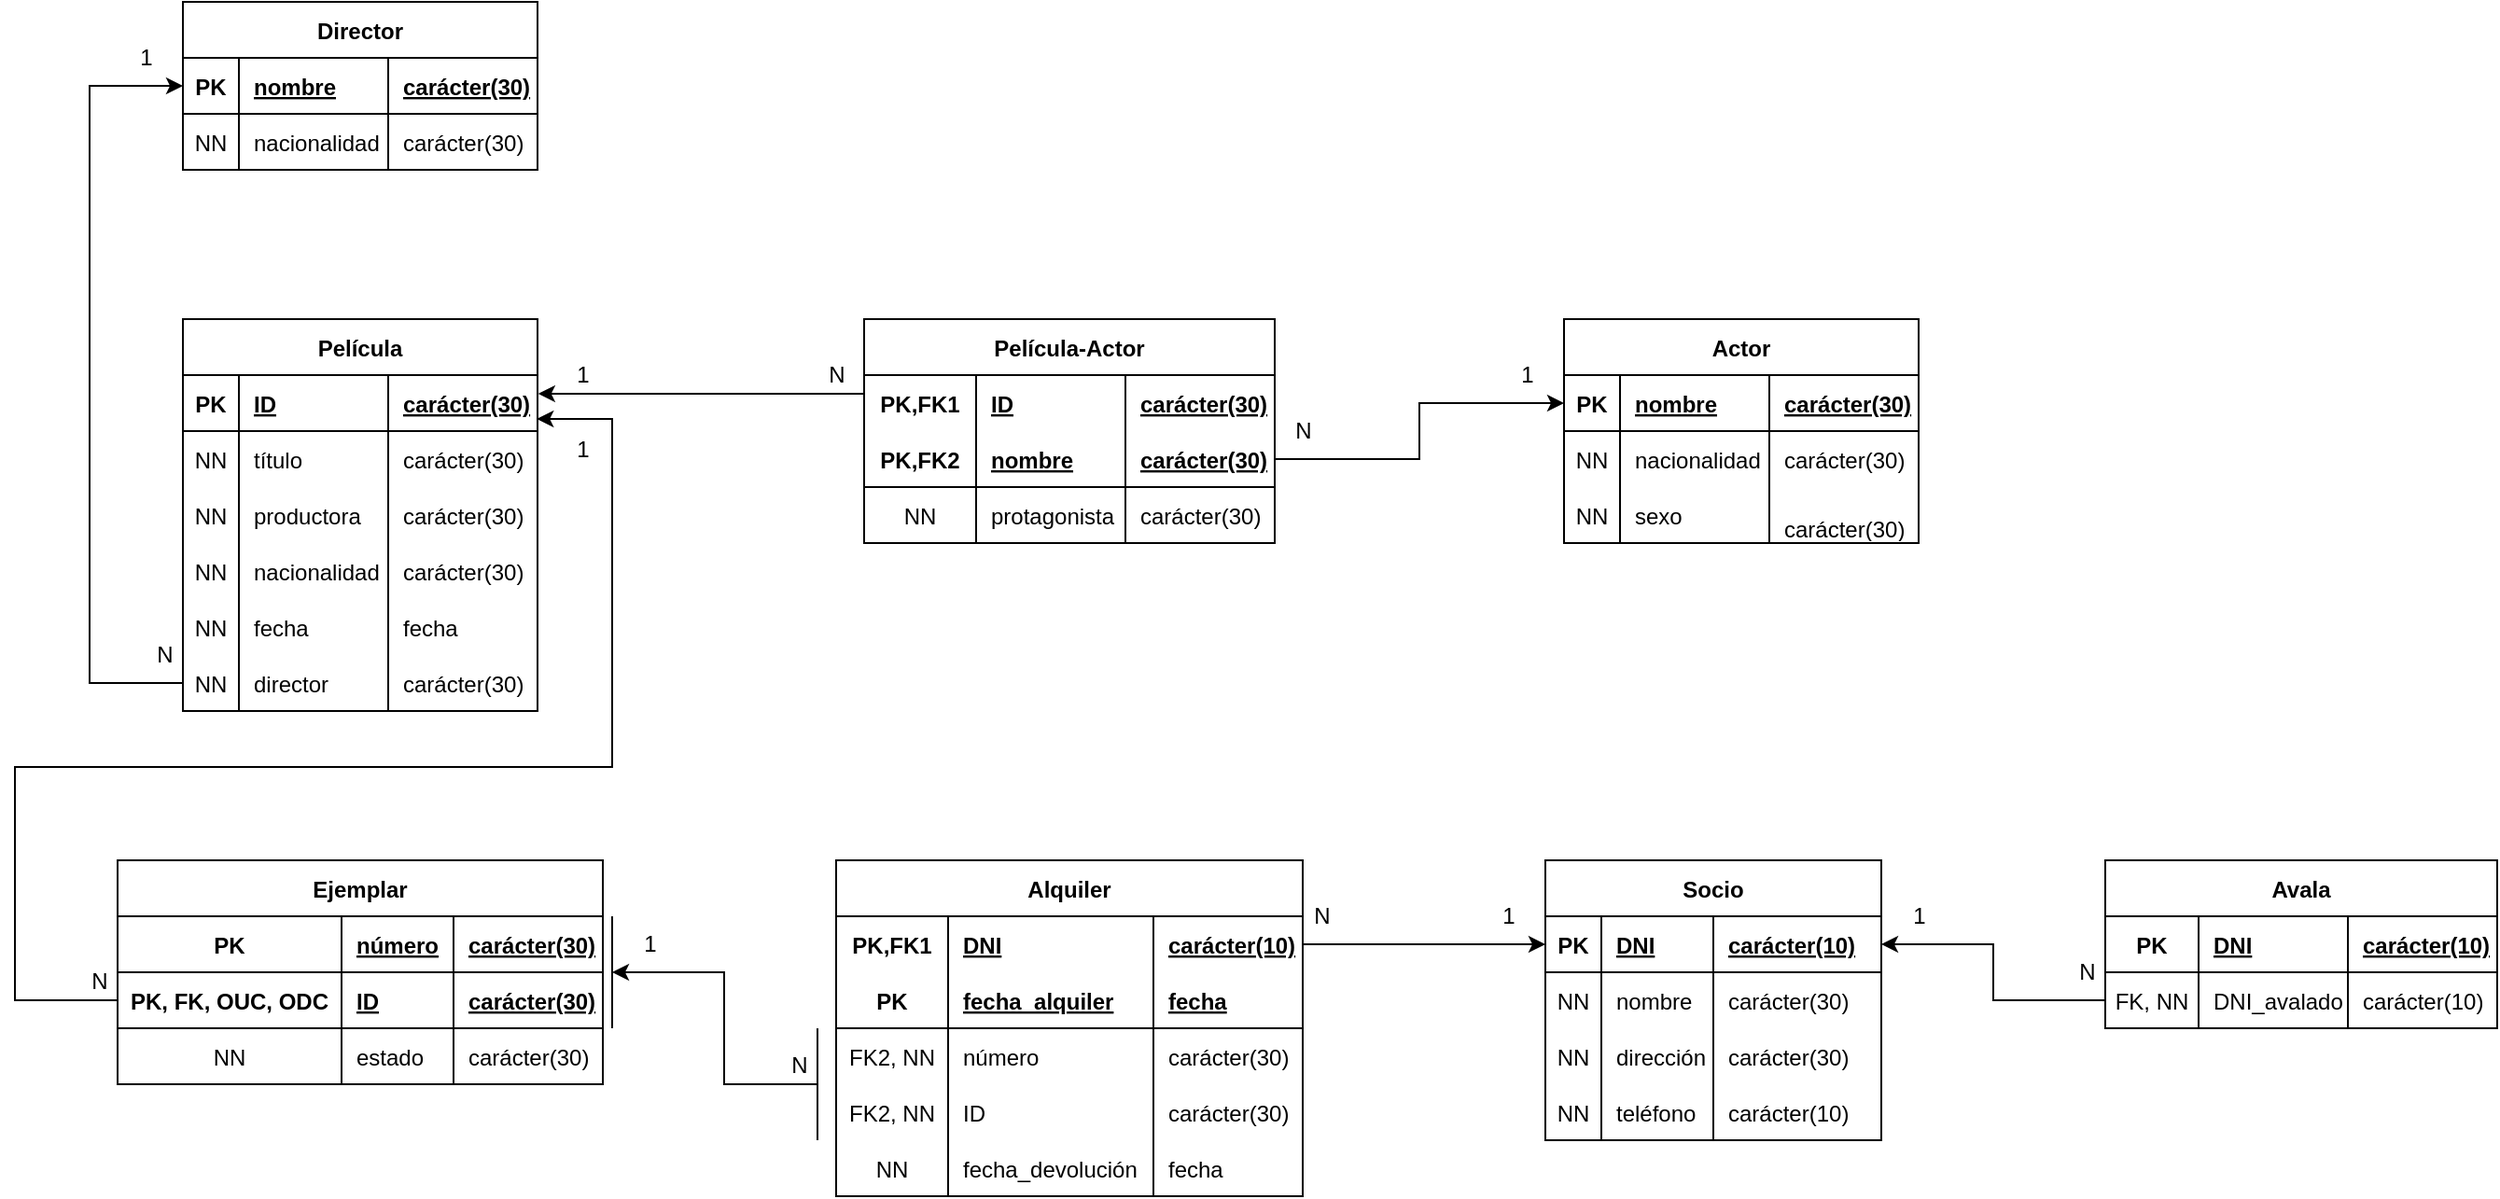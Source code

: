 <mxfile version="15.8.5" type="google"><diagram id="e650Coqi1caXA1Q1-jua" name="Page-1"><mxGraphModel dx="2170" dy="1205" grid="1" gridSize="10" guides="1" tooltips="1" connect="1" arrows="1" fold="1" page="1" pageScale="1" pageWidth="827" pageHeight="1169" math="0" shadow="0"><root><mxCell id="0"/><mxCell id="1" parent="0"/><mxCell id="d1K68TipPDG0cxYTzd2U-1" value="Director" style="shape=table;startSize=30;container=1;collapsible=1;childLayout=tableLayout;fixedRows=1;rowLines=0;fontStyle=1;align=center;resizeLast=1;" vertex="1" parent="1"><mxGeometry x="270" y="290" width="190" height="90" as="geometry"/></mxCell><mxCell id="d1K68TipPDG0cxYTzd2U-2" value="" style="shape=partialRectangle;collapsible=0;dropTarget=0;pointerEvents=0;fillColor=none;top=0;left=0;bottom=1;right=0;points=[[0,0.5],[1,0.5]];portConstraint=eastwest;" vertex="1" parent="d1K68TipPDG0cxYTzd2U-1"><mxGeometry y="30" width="190" height="30" as="geometry"/></mxCell><mxCell id="d1K68TipPDG0cxYTzd2U-3" value="PK" style="shape=partialRectangle;connectable=0;fillColor=none;top=0;left=0;bottom=0;right=0;fontStyle=1;overflow=hidden;" vertex="1" parent="d1K68TipPDG0cxYTzd2U-2"><mxGeometry width="30" height="30" as="geometry"><mxRectangle width="30" height="30" as="alternateBounds"/></mxGeometry></mxCell><mxCell id="d1K68TipPDG0cxYTzd2U-4" value="nombre" style="shape=partialRectangle;connectable=0;fillColor=none;top=0;left=0;bottom=0;right=0;align=left;spacingLeft=6;fontStyle=5;overflow=hidden;" vertex="1" parent="d1K68TipPDG0cxYTzd2U-2"><mxGeometry x="30" width="80" height="30" as="geometry"><mxRectangle width="80" height="30" as="alternateBounds"/></mxGeometry></mxCell><mxCell id="d1K68TipPDG0cxYTzd2U-14" value="carácter(30)" style="shape=partialRectangle;connectable=0;fillColor=none;top=0;left=0;bottom=0;right=0;align=left;spacingLeft=6;fontStyle=5;overflow=hidden;" vertex="1" parent="d1K68TipPDG0cxYTzd2U-2"><mxGeometry x="110" width="80" height="30" as="geometry"><mxRectangle width="80" height="30" as="alternateBounds"/></mxGeometry></mxCell><mxCell id="d1K68TipPDG0cxYTzd2U-5" value="" style="shape=partialRectangle;collapsible=0;dropTarget=0;pointerEvents=0;fillColor=none;top=0;left=0;bottom=0;right=0;points=[[0,0.5],[1,0.5]];portConstraint=eastwest;" vertex="1" parent="d1K68TipPDG0cxYTzd2U-1"><mxGeometry y="60" width="190" height="30" as="geometry"/></mxCell><mxCell id="d1K68TipPDG0cxYTzd2U-6" value="NN" style="shape=partialRectangle;connectable=0;fillColor=none;top=0;left=0;bottom=0;right=0;editable=1;overflow=hidden;" vertex="1" parent="d1K68TipPDG0cxYTzd2U-5"><mxGeometry width="30" height="30" as="geometry"><mxRectangle width="30" height="30" as="alternateBounds"/></mxGeometry></mxCell><mxCell id="d1K68TipPDG0cxYTzd2U-7" value="nacionalidad" style="shape=partialRectangle;connectable=0;fillColor=none;top=0;left=0;bottom=0;right=0;align=left;spacingLeft=6;overflow=hidden;" vertex="1" parent="d1K68TipPDG0cxYTzd2U-5"><mxGeometry x="30" width="80" height="30" as="geometry"><mxRectangle width="80" height="30" as="alternateBounds"/></mxGeometry></mxCell><mxCell id="d1K68TipPDG0cxYTzd2U-15" value="carácter(30)" style="shape=partialRectangle;connectable=0;fillColor=none;top=0;left=0;bottom=0;right=0;align=left;spacingLeft=6;overflow=hidden;" vertex="1" parent="d1K68TipPDG0cxYTzd2U-5"><mxGeometry x="110" width="80" height="30" as="geometry"><mxRectangle width="80" height="30" as="alternateBounds"/></mxGeometry></mxCell><mxCell id="d1K68TipPDG0cxYTzd2U-18" value="Película" style="shape=table;startSize=30;container=1;collapsible=1;childLayout=tableLayout;fixedRows=1;rowLines=0;fontStyle=1;align=center;resizeLast=1;" vertex="1" parent="1"><mxGeometry x="270" y="460" width="190" height="210" as="geometry"/></mxCell><mxCell id="d1K68TipPDG0cxYTzd2U-19" value="" style="shape=partialRectangle;collapsible=0;dropTarget=0;pointerEvents=0;fillColor=none;top=0;left=0;bottom=1;right=0;points=[[0,0.5],[1,0.5]];portConstraint=eastwest;" vertex="1" parent="d1K68TipPDG0cxYTzd2U-18"><mxGeometry y="30" width="190" height="30" as="geometry"/></mxCell><mxCell id="d1K68TipPDG0cxYTzd2U-20" value="PK" style="shape=partialRectangle;connectable=0;fillColor=none;top=0;left=0;bottom=0;right=0;fontStyle=1;overflow=hidden;" vertex="1" parent="d1K68TipPDG0cxYTzd2U-19"><mxGeometry width="30" height="30" as="geometry"><mxRectangle width="30" height="30" as="alternateBounds"/></mxGeometry></mxCell><mxCell id="d1K68TipPDG0cxYTzd2U-21" value="ID" style="shape=partialRectangle;connectable=0;fillColor=none;top=0;left=0;bottom=0;right=0;align=left;spacingLeft=6;fontStyle=5;overflow=hidden;" vertex="1" parent="d1K68TipPDG0cxYTzd2U-19"><mxGeometry x="30" width="80" height="30" as="geometry"><mxRectangle width="80" height="30" as="alternateBounds"/></mxGeometry></mxCell><mxCell id="d1K68TipPDG0cxYTzd2U-22" value="carácter(30)" style="shape=partialRectangle;connectable=0;fillColor=none;top=0;left=0;bottom=0;right=0;align=left;spacingLeft=6;fontStyle=5;overflow=hidden;" vertex="1" parent="d1K68TipPDG0cxYTzd2U-19"><mxGeometry x="110" width="80" height="30" as="geometry"><mxRectangle width="80" height="30" as="alternateBounds"/></mxGeometry></mxCell><mxCell id="d1K68TipPDG0cxYTzd2U-23" value="" style="shape=partialRectangle;collapsible=0;dropTarget=0;pointerEvents=0;fillColor=none;top=0;left=0;bottom=0;right=0;points=[[0,0.5],[1,0.5]];portConstraint=eastwest;" vertex="1" parent="d1K68TipPDG0cxYTzd2U-18"><mxGeometry y="60" width="190" height="30" as="geometry"/></mxCell><mxCell id="d1K68TipPDG0cxYTzd2U-24" value="NN" style="shape=partialRectangle;connectable=0;fillColor=none;top=0;left=0;bottom=0;right=0;editable=1;overflow=hidden;" vertex="1" parent="d1K68TipPDG0cxYTzd2U-23"><mxGeometry width="30" height="30" as="geometry"><mxRectangle width="30" height="30" as="alternateBounds"/></mxGeometry></mxCell><mxCell id="d1K68TipPDG0cxYTzd2U-25" value="título" style="shape=partialRectangle;connectable=0;fillColor=none;top=0;left=0;bottom=0;right=0;align=left;spacingLeft=6;overflow=hidden;" vertex="1" parent="d1K68TipPDG0cxYTzd2U-23"><mxGeometry x="30" width="80" height="30" as="geometry"><mxRectangle width="80" height="30" as="alternateBounds"/></mxGeometry></mxCell><mxCell id="d1K68TipPDG0cxYTzd2U-26" value="carácter(30)" style="shape=partialRectangle;connectable=0;fillColor=none;top=0;left=0;bottom=0;right=0;align=left;spacingLeft=6;overflow=hidden;" vertex="1" parent="d1K68TipPDG0cxYTzd2U-23"><mxGeometry x="110" width="80" height="30" as="geometry"><mxRectangle width="80" height="30" as="alternateBounds"/></mxGeometry></mxCell><mxCell id="d1K68TipPDG0cxYTzd2U-27" value="" style="shape=partialRectangle;collapsible=0;dropTarget=0;pointerEvents=0;fillColor=none;top=0;left=0;bottom=0;right=0;points=[[0,0.5],[1,0.5]];portConstraint=eastwest;" vertex="1" parent="d1K68TipPDG0cxYTzd2U-18"><mxGeometry y="90" width="190" height="30" as="geometry"/></mxCell><mxCell id="d1K68TipPDG0cxYTzd2U-28" value="NN" style="shape=partialRectangle;connectable=0;fillColor=none;top=0;left=0;bottom=0;right=0;editable=1;overflow=hidden;" vertex="1" parent="d1K68TipPDG0cxYTzd2U-27"><mxGeometry width="30" height="30" as="geometry"><mxRectangle width="30" height="30" as="alternateBounds"/></mxGeometry></mxCell><mxCell id="d1K68TipPDG0cxYTzd2U-29" value="productora" style="shape=partialRectangle;connectable=0;fillColor=none;top=0;left=0;bottom=0;right=0;align=left;spacingLeft=6;overflow=hidden;" vertex="1" parent="d1K68TipPDG0cxYTzd2U-27"><mxGeometry x="30" width="80" height="30" as="geometry"><mxRectangle width="80" height="30" as="alternateBounds"/></mxGeometry></mxCell><mxCell id="d1K68TipPDG0cxYTzd2U-30" value="carácter(30)" style="shape=partialRectangle;connectable=0;fillColor=none;top=0;left=0;bottom=0;right=0;align=left;spacingLeft=6;overflow=hidden;" vertex="1" parent="d1K68TipPDG0cxYTzd2U-27"><mxGeometry x="110" width="80" height="30" as="geometry"><mxRectangle width="80" height="30" as="alternateBounds"/></mxGeometry></mxCell><mxCell id="d1K68TipPDG0cxYTzd2U-31" value="" style="shape=partialRectangle;collapsible=0;dropTarget=0;pointerEvents=0;fillColor=none;top=0;left=0;bottom=0;right=0;points=[[0,0.5],[1,0.5]];portConstraint=eastwest;" vertex="1" parent="d1K68TipPDG0cxYTzd2U-18"><mxGeometry y="120" width="190" height="30" as="geometry"/></mxCell><mxCell id="d1K68TipPDG0cxYTzd2U-32" value="NN" style="shape=partialRectangle;connectable=0;fillColor=none;top=0;left=0;bottom=0;right=0;editable=1;overflow=hidden;" vertex="1" parent="d1K68TipPDG0cxYTzd2U-31"><mxGeometry width="30" height="30" as="geometry"><mxRectangle width="30" height="30" as="alternateBounds"/></mxGeometry></mxCell><mxCell id="d1K68TipPDG0cxYTzd2U-33" value="nacionalidad" style="shape=partialRectangle;connectable=0;fillColor=none;top=0;left=0;bottom=0;right=0;align=left;spacingLeft=6;overflow=hidden;" vertex="1" parent="d1K68TipPDG0cxYTzd2U-31"><mxGeometry x="30" width="80" height="30" as="geometry"><mxRectangle width="80" height="30" as="alternateBounds"/></mxGeometry></mxCell><mxCell id="d1K68TipPDG0cxYTzd2U-34" value="carácter(30)" style="shape=partialRectangle;connectable=0;fillColor=none;top=0;left=0;bottom=0;right=0;align=left;spacingLeft=6;overflow=hidden;" vertex="1" parent="d1K68TipPDG0cxYTzd2U-31"><mxGeometry x="110" width="80" height="30" as="geometry"><mxRectangle width="80" height="30" as="alternateBounds"/></mxGeometry></mxCell><mxCell id="d1K68TipPDG0cxYTzd2U-137" style="shape=partialRectangle;collapsible=0;dropTarget=0;pointerEvents=0;fillColor=none;top=0;left=0;bottom=0;right=0;points=[[0,0.5],[1,0.5]];portConstraint=eastwest;" vertex="1" parent="d1K68TipPDG0cxYTzd2U-18"><mxGeometry y="150" width="190" height="30" as="geometry"/></mxCell><mxCell id="d1K68TipPDG0cxYTzd2U-138" value="NN" style="shape=partialRectangle;connectable=0;fillColor=none;top=0;left=0;bottom=0;right=0;editable=1;overflow=hidden;" vertex="1" parent="d1K68TipPDG0cxYTzd2U-137"><mxGeometry width="30" height="30" as="geometry"><mxRectangle width="30" height="30" as="alternateBounds"/></mxGeometry></mxCell><mxCell id="d1K68TipPDG0cxYTzd2U-139" value="fecha" style="shape=partialRectangle;connectable=0;fillColor=none;top=0;left=0;bottom=0;right=0;align=left;spacingLeft=6;overflow=hidden;" vertex="1" parent="d1K68TipPDG0cxYTzd2U-137"><mxGeometry x="30" width="80" height="30" as="geometry"><mxRectangle width="80" height="30" as="alternateBounds"/></mxGeometry></mxCell><mxCell id="d1K68TipPDG0cxYTzd2U-140" value="fecha" style="shape=partialRectangle;connectable=0;fillColor=none;top=0;left=0;bottom=0;right=0;align=left;spacingLeft=6;overflow=hidden;" vertex="1" parent="d1K68TipPDG0cxYTzd2U-137"><mxGeometry x="110" width="80" height="30" as="geometry"><mxRectangle width="80" height="30" as="alternateBounds"/></mxGeometry></mxCell><mxCell id="d1K68TipPDG0cxYTzd2U-141" style="shape=partialRectangle;collapsible=0;dropTarget=0;pointerEvents=0;fillColor=none;top=0;left=0;bottom=0;right=0;points=[[0,0.5],[1,0.5]];portConstraint=eastwest;" vertex="1" parent="d1K68TipPDG0cxYTzd2U-18"><mxGeometry y="180" width="190" height="30" as="geometry"/></mxCell><mxCell id="d1K68TipPDG0cxYTzd2U-142" value="NN" style="shape=partialRectangle;connectable=0;fillColor=none;top=0;left=0;bottom=0;right=0;editable=1;overflow=hidden;" vertex="1" parent="d1K68TipPDG0cxYTzd2U-141"><mxGeometry width="30" height="30" as="geometry"><mxRectangle width="30" height="30" as="alternateBounds"/></mxGeometry></mxCell><mxCell id="d1K68TipPDG0cxYTzd2U-143" value="director" style="shape=partialRectangle;connectable=0;fillColor=none;top=0;left=0;bottom=0;right=0;align=left;spacingLeft=6;overflow=hidden;" vertex="1" parent="d1K68TipPDG0cxYTzd2U-141"><mxGeometry x="30" width="80" height="30" as="geometry"><mxRectangle width="80" height="30" as="alternateBounds"/></mxGeometry></mxCell><mxCell id="d1K68TipPDG0cxYTzd2U-144" value="carácter(30)" style="shape=partialRectangle;connectable=0;fillColor=none;top=0;left=0;bottom=0;right=0;align=left;spacingLeft=6;overflow=hidden;" vertex="1" parent="d1K68TipPDG0cxYTzd2U-141"><mxGeometry x="110" width="80" height="30" as="geometry"><mxRectangle width="80" height="30" as="alternateBounds"/></mxGeometry></mxCell><mxCell id="d1K68TipPDG0cxYTzd2U-35" value="Ejemplar" style="shape=table;startSize=30;container=1;collapsible=1;childLayout=tableLayout;fixedRows=1;rowLines=0;fontStyle=1;align=center;resizeLast=1;" vertex="1" parent="1"><mxGeometry x="235" y="750" width="260" height="120" as="geometry"/></mxCell><mxCell id="d1K68TipPDG0cxYTzd2U-36" value="" style="shape=partialRectangle;collapsible=0;dropTarget=0;pointerEvents=0;fillColor=none;top=0;left=0;bottom=1;right=0;points=[[0,0.5],[1,0.5]];portConstraint=eastwest;" vertex="1" parent="d1K68TipPDG0cxYTzd2U-35"><mxGeometry y="30" width="260" height="30" as="geometry"/></mxCell><mxCell id="d1K68TipPDG0cxYTzd2U-37" value="PK" style="shape=partialRectangle;connectable=0;fillColor=none;top=0;left=0;bottom=0;right=0;fontStyle=1;overflow=hidden;" vertex="1" parent="d1K68TipPDG0cxYTzd2U-36"><mxGeometry width="120" height="30" as="geometry"><mxRectangle width="120" height="30" as="alternateBounds"/></mxGeometry></mxCell><mxCell id="d1K68TipPDG0cxYTzd2U-38" value="número" style="shape=partialRectangle;connectable=0;fillColor=none;top=0;left=0;bottom=0;right=0;align=left;spacingLeft=6;fontStyle=5;overflow=hidden;" vertex="1" parent="d1K68TipPDG0cxYTzd2U-36"><mxGeometry x="120" width="60" height="30" as="geometry"><mxRectangle width="60" height="30" as="alternateBounds"/></mxGeometry></mxCell><mxCell id="d1K68TipPDG0cxYTzd2U-39" value="carácter(30)" style="shape=partialRectangle;connectable=0;fillColor=none;top=0;left=0;bottom=0;right=0;align=left;spacingLeft=6;fontStyle=5;overflow=hidden;" vertex="1" parent="d1K68TipPDG0cxYTzd2U-36"><mxGeometry x="180" width="80" height="30" as="geometry"><mxRectangle width="80" height="30" as="alternateBounds"/></mxGeometry></mxCell><mxCell id="d1K68TipPDG0cxYTzd2U-145" value="" style="shape=partialRectangle;collapsible=0;dropTarget=0;pointerEvents=0;fillColor=none;top=0;left=0;bottom=1;right=0;points=[[0,0.5],[1,0.5]];portConstraint=eastwest;" vertex="1" parent="d1K68TipPDG0cxYTzd2U-35"><mxGeometry y="60" width="260" height="30" as="geometry"/></mxCell><mxCell id="d1K68TipPDG0cxYTzd2U-146" value="PK, FK, OUC, ODC" style="shape=partialRectangle;connectable=0;fillColor=none;top=0;left=0;bottom=0;right=0;fontStyle=1;overflow=hidden;" vertex="1" parent="d1K68TipPDG0cxYTzd2U-145"><mxGeometry width="120" height="30" as="geometry"><mxRectangle width="120" height="30" as="alternateBounds"/></mxGeometry></mxCell><mxCell id="d1K68TipPDG0cxYTzd2U-147" value="ID" style="shape=partialRectangle;connectable=0;fillColor=none;top=0;left=0;bottom=0;right=0;align=left;spacingLeft=6;fontStyle=5;overflow=hidden;" vertex="1" parent="d1K68TipPDG0cxYTzd2U-145"><mxGeometry x="120" width="60" height="30" as="geometry"><mxRectangle width="60" height="30" as="alternateBounds"/></mxGeometry></mxCell><mxCell id="d1K68TipPDG0cxYTzd2U-148" value="carácter(30)" style="shape=partialRectangle;connectable=0;fillColor=none;top=0;left=0;bottom=0;right=0;align=left;spacingLeft=6;fontStyle=5;overflow=hidden;" vertex="1" parent="d1K68TipPDG0cxYTzd2U-145"><mxGeometry x="180" width="80" height="30" as="geometry"><mxRectangle width="80" height="30" as="alternateBounds"/></mxGeometry></mxCell><mxCell id="d1K68TipPDG0cxYTzd2U-40" value="" style="shape=partialRectangle;collapsible=0;dropTarget=0;pointerEvents=0;fillColor=none;top=0;left=0;bottom=0;right=0;points=[[0,0.5],[1,0.5]];portConstraint=eastwest;" vertex="1" parent="d1K68TipPDG0cxYTzd2U-35"><mxGeometry y="90" width="260" height="30" as="geometry"/></mxCell><mxCell id="d1K68TipPDG0cxYTzd2U-41" value="NN" style="shape=partialRectangle;connectable=0;fillColor=none;top=0;left=0;bottom=0;right=0;editable=1;overflow=hidden;" vertex="1" parent="d1K68TipPDG0cxYTzd2U-40"><mxGeometry width="120" height="30" as="geometry"><mxRectangle width="120" height="30" as="alternateBounds"/></mxGeometry></mxCell><mxCell id="d1K68TipPDG0cxYTzd2U-42" value="estado" style="shape=partialRectangle;connectable=0;fillColor=none;top=0;left=0;bottom=0;right=0;align=left;spacingLeft=6;overflow=hidden;" vertex="1" parent="d1K68TipPDG0cxYTzd2U-40"><mxGeometry x="120" width="60" height="30" as="geometry"><mxRectangle width="60" height="30" as="alternateBounds"/></mxGeometry></mxCell><mxCell id="d1K68TipPDG0cxYTzd2U-43" value="carácter(30)" style="shape=partialRectangle;connectable=0;fillColor=none;top=0;left=0;bottom=0;right=0;align=left;spacingLeft=6;overflow=hidden;" vertex="1" parent="d1K68TipPDG0cxYTzd2U-40"><mxGeometry x="180" width="80" height="30" as="geometry"><mxRectangle width="80" height="30" as="alternateBounds"/></mxGeometry></mxCell><mxCell id="d1K68TipPDG0cxYTzd2U-52" value="Socio" style="shape=table;startSize=30;container=1;collapsible=1;childLayout=tableLayout;fixedRows=1;rowLines=0;fontStyle=1;align=center;resizeLast=1;" vertex="1" parent="1"><mxGeometry x="1000" y="750" width="180" height="150" as="geometry"/></mxCell><mxCell id="d1K68TipPDG0cxYTzd2U-53" value="" style="shape=partialRectangle;collapsible=0;dropTarget=0;pointerEvents=0;fillColor=none;top=0;left=0;bottom=1;right=0;points=[[0,0.5],[1,0.5]];portConstraint=eastwest;" vertex="1" parent="d1K68TipPDG0cxYTzd2U-52"><mxGeometry y="30" width="180" height="30" as="geometry"/></mxCell><mxCell id="d1K68TipPDG0cxYTzd2U-54" value="PK" style="shape=partialRectangle;connectable=0;fillColor=none;top=0;left=0;bottom=0;right=0;fontStyle=1;overflow=hidden;" vertex="1" parent="d1K68TipPDG0cxYTzd2U-53"><mxGeometry width="30" height="30" as="geometry"><mxRectangle width="30" height="30" as="alternateBounds"/></mxGeometry></mxCell><mxCell id="d1K68TipPDG0cxYTzd2U-55" value="DNI" style="shape=partialRectangle;connectable=0;fillColor=none;top=0;left=0;bottom=0;right=0;align=left;spacingLeft=6;fontStyle=5;overflow=hidden;" vertex="1" parent="d1K68TipPDG0cxYTzd2U-53"><mxGeometry x="30" width="60" height="30" as="geometry"><mxRectangle width="60" height="30" as="alternateBounds"/></mxGeometry></mxCell><mxCell id="d1K68TipPDG0cxYTzd2U-56" value="carácter(10)" style="shape=partialRectangle;connectable=0;fillColor=none;top=0;left=0;bottom=0;right=0;align=left;spacingLeft=6;fontStyle=5;overflow=hidden;" vertex="1" parent="d1K68TipPDG0cxYTzd2U-53"><mxGeometry x="90" width="90" height="30" as="geometry"><mxRectangle width="90" height="30" as="alternateBounds"/></mxGeometry></mxCell><mxCell id="d1K68TipPDG0cxYTzd2U-57" value="" style="shape=partialRectangle;collapsible=0;dropTarget=0;pointerEvents=0;fillColor=none;top=0;left=0;bottom=0;right=0;points=[[0,0.5],[1,0.5]];portConstraint=eastwest;" vertex="1" parent="d1K68TipPDG0cxYTzd2U-52"><mxGeometry y="60" width="180" height="30" as="geometry"/></mxCell><mxCell id="d1K68TipPDG0cxYTzd2U-58" value="NN" style="shape=partialRectangle;connectable=0;fillColor=none;top=0;left=0;bottom=0;right=0;editable=1;overflow=hidden;" vertex="1" parent="d1K68TipPDG0cxYTzd2U-57"><mxGeometry width="30" height="30" as="geometry"><mxRectangle width="30" height="30" as="alternateBounds"/></mxGeometry></mxCell><mxCell id="d1K68TipPDG0cxYTzd2U-59" value="nombre" style="shape=partialRectangle;connectable=0;fillColor=none;top=0;left=0;bottom=0;right=0;align=left;spacingLeft=6;overflow=hidden;" vertex="1" parent="d1K68TipPDG0cxYTzd2U-57"><mxGeometry x="30" width="60" height="30" as="geometry"><mxRectangle width="60" height="30" as="alternateBounds"/></mxGeometry></mxCell><mxCell id="d1K68TipPDG0cxYTzd2U-60" value="carácter(30)" style="shape=partialRectangle;connectable=0;fillColor=none;top=0;left=0;bottom=0;right=0;align=left;spacingLeft=6;overflow=hidden;" vertex="1" parent="d1K68TipPDG0cxYTzd2U-57"><mxGeometry x="90" width="90" height="30" as="geometry"><mxRectangle width="90" height="30" as="alternateBounds"/></mxGeometry></mxCell><mxCell id="d1K68TipPDG0cxYTzd2U-61" value="" style="shape=partialRectangle;collapsible=0;dropTarget=0;pointerEvents=0;fillColor=none;top=0;left=0;bottom=0;right=0;points=[[0,0.5],[1,0.5]];portConstraint=eastwest;" vertex="1" parent="d1K68TipPDG0cxYTzd2U-52"><mxGeometry y="90" width="180" height="30" as="geometry"/></mxCell><mxCell id="d1K68TipPDG0cxYTzd2U-62" value="NN" style="shape=partialRectangle;connectable=0;fillColor=none;top=0;left=0;bottom=0;right=0;editable=1;overflow=hidden;" vertex="1" parent="d1K68TipPDG0cxYTzd2U-61"><mxGeometry width="30" height="30" as="geometry"><mxRectangle width="30" height="30" as="alternateBounds"/></mxGeometry></mxCell><mxCell id="d1K68TipPDG0cxYTzd2U-63" value="dirección" style="shape=partialRectangle;connectable=0;fillColor=none;top=0;left=0;bottom=0;right=0;align=left;spacingLeft=6;overflow=hidden;" vertex="1" parent="d1K68TipPDG0cxYTzd2U-61"><mxGeometry x="30" width="60" height="30" as="geometry"><mxRectangle width="60" height="30" as="alternateBounds"/></mxGeometry></mxCell><mxCell id="d1K68TipPDG0cxYTzd2U-64" value="carácter(30)" style="shape=partialRectangle;connectable=0;fillColor=none;top=0;left=0;bottom=0;right=0;align=left;spacingLeft=6;overflow=hidden;" vertex="1" parent="d1K68TipPDG0cxYTzd2U-61"><mxGeometry x="90" width="90" height="30" as="geometry"><mxRectangle width="90" height="30" as="alternateBounds"/></mxGeometry></mxCell><mxCell id="d1K68TipPDG0cxYTzd2U-65" value="" style="shape=partialRectangle;collapsible=0;dropTarget=0;pointerEvents=0;fillColor=none;top=0;left=0;bottom=0;right=0;points=[[0,0.5],[1,0.5]];portConstraint=eastwest;" vertex="1" parent="d1K68TipPDG0cxYTzd2U-52"><mxGeometry y="120" width="180" height="30" as="geometry"/></mxCell><mxCell id="d1K68TipPDG0cxYTzd2U-66" value="NN" style="shape=partialRectangle;connectable=0;fillColor=none;top=0;left=0;bottom=0;right=0;editable=1;overflow=hidden;" vertex="1" parent="d1K68TipPDG0cxYTzd2U-65"><mxGeometry width="30" height="30" as="geometry"><mxRectangle width="30" height="30" as="alternateBounds"/></mxGeometry></mxCell><mxCell id="d1K68TipPDG0cxYTzd2U-67" value="teléfono" style="shape=partialRectangle;connectable=0;fillColor=none;top=0;left=0;bottom=0;right=0;align=left;spacingLeft=6;overflow=hidden;" vertex="1" parent="d1K68TipPDG0cxYTzd2U-65"><mxGeometry x="30" width="60" height="30" as="geometry"><mxRectangle width="60" height="30" as="alternateBounds"/></mxGeometry></mxCell><mxCell id="d1K68TipPDG0cxYTzd2U-68" value="carácter(10)" style="shape=partialRectangle;connectable=0;fillColor=none;top=0;left=0;bottom=0;right=0;align=left;spacingLeft=6;overflow=hidden;" vertex="1" parent="d1K68TipPDG0cxYTzd2U-65"><mxGeometry x="90" width="90" height="30" as="geometry"><mxRectangle width="90" height="30" as="alternateBounds"/></mxGeometry></mxCell><mxCell id="d1K68TipPDG0cxYTzd2U-69" value="Actor" style="shape=table;startSize=30;container=1;collapsible=1;childLayout=tableLayout;fixedRows=1;rowLines=0;fontStyle=1;align=center;resizeLast=1;" vertex="1" parent="1"><mxGeometry x="1010" y="460" width="190" height="120" as="geometry"/></mxCell><mxCell id="d1K68TipPDG0cxYTzd2U-70" value="" style="shape=partialRectangle;collapsible=0;dropTarget=0;pointerEvents=0;fillColor=none;top=0;left=0;bottom=1;right=0;points=[[0,0.5],[1,0.5]];portConstraint=eastwest;" vertex="1" parent="d1K68TipPDG0cxYTzd2U-69"><mxGeometry y="30" width="190" height="30" as="geometry"/></mxCell><mxCell id="d1K68TipPDG0cxYTzd2U-71" value="PK" style="shape=partialRectangle;connectable=0;fillColor=none;top=0;left=0;bottom=0;right=0;fontStyle=1;overflow=hidden;" vertex="1" parent="d1K68TipPDG0cxYTzd2U-70"><mxGeometry width="30" height="30" as="geometry"><mxRectangle width="30" height="30" as="alternateBounds"/></mxGeometry></mxCell><mxCell id="d1K68TipPDG0cxYTzd2U-72" value="nombre" style="shape=partialRectangle;connectable=0;fillColor=none;top=0;left=0;bottom=0;right=0;align=left;spacingLeft=6;fontStyle=5;overflow=hidden;" vertex="1" parent="d1K68TipPDG0cxYTzd2U-70"><mxGeometry x="30" width="80" height="30" as="geometry"><mxRectangle width="80" height="30" as="alternateBounds"/></mxGeometry></mxCell><mxCell id="d1K68TipPDG0cxYTzd2U-73" value="carácter(30)" style="shape=partialRectangle;connectable=0;fillColor=none;top=0;left=0;bottom=0;right=0;align=left;spacingLeft=6;fontStyle=5;overflow=hidden;" vertex="1" parent="d1K68TipPDG0cxYTzd2U-70"><mxGeometry x="110" width="80" height="30" as="geometry"><mxRectangle width="80" height="30" as="alternateBounds"/></mxGeometry></mxCell><mxCell id="d1K68TipPDG0cxYTzd2U-74" value="" style="shape=partialRectangle;collapsible=0;dropTarget=0;pointerEvents=0;fillColor=none;top=0;left=0;bottom=0;right=0;points=[[0,0.5],[1,0.5]];portConstraint=eastwest;" vertex="1" parent="d1K68TipPDG0cxYTzd2U-69"><mxGeometry y="60" width="190" height="30" as="geometry"/></mxCell><mxCell id="d1K68TipPDG0cxYTzd2U-75" value="NN" style="shape=partialRectangle;connectable=0;fillColor=none;top=0;left=0;bottom=0;right=0;editable=1;overflow=hidden;" vertex="1" parent="d1K68TipPDG0cxYTzd2U-74"><mxGeometry width="30" height="30" as="geometry"><mxRectangle width="30" height="30" as="alternateBounds"/></mxGeometry></mxCell><mxCell id="d1K68TipPDG0cxYTzd2U-76" value="nacionalidad" style="shape=partialRectangle;connectable=0;fillColor=none;top=0;left=0;bottom=0;right=0;align=left;spacingLeft=6;overflow=hidden;" vertex="1" parent="d1K68TipPDG0cxYTzd2U-74"><mxGeometry x="30" width="80" height="30" as="geometry"><mxRectangle width="80" height="30" as="alternateBounds"/></mxGeometry></mxCell><mxCell id="d1K68TipPDG0cxYTzd2U-77" value="carácter(30)" style="shape=partialRectangle;connectable=0;fillColor=none;top=0;left=0;bottom=0;right=0;align=left;spacingLeft=6;overflow=hidden;" vertex="1" parent="d1K68TipPDG0cxYTzd2U-74"><mxGeometry x="110" width="80" height="30" as="geometry"><mxRectangle width="80" height="30" as="alternateBounds"/></mxGeometry></mxCell><mxCell id="d1K68TipPDG0cxYTzd2U-78" value="" style="shape=partialRectangle;collapsible=0;dropTarget=0;pointerEvents=0;fillColor=none;top=0;left=0;bottom=0;right=0;points=[[0,0.5],[1,0.5]];portConstraint=eastwest;" vertex="1" parent="d1K68TipPDG0cxYTzd2U-69"><mxGeometry y="90" width="190" height="30" as="geometry"/></mxCell><mxCell id="d1K68TipPDG0cxYTzd2U-79" value="NN" style="shape=partialRectangle;connectable=0;fillColor=none;top=0;left=0;bottom=0;right=0;editable=1;overflow=hidden;" vertex="1" parent="d1K68TipPDG0cxYTzd2U-78"><mxGeometry width="30" height="30" as="geometry"><mxRectangle width="30" height="30" as="alternateBounds"/></mxGeometry></mxCell><mxCell id="d1K68TipPDG0cxYTzd2U-80" value="sexo" style="shape=partialRectangle;connectable=0;fillColor=none;top=0;left=0;bottom=0;right=0;align=left;spacingLeft=6;overflow=hidden;" vertex="1" parent="d1K68TipPDG0cxYTzd2U-78"><mxGeometry x="30" width="80" height="30" as="geometry"><mxRectangle width="80" height="30" as="alternateBounds"/></mxGeometry></mxCell><mxCell id="d1K68TipPDG0cxYTzd2U-81" value="&#10;carácter(30)&#10;" style="shape=partialRectangle;connectable=0;fillColor=none;top=0;left=0;bottom=0;right=0;align=left;spacingLeft=6;overflow=hidden;" vertex="1" parent="d1K68TipPDG0cxYTzd2U-78"><mxGeometry x="110" width="80" height="30" as="geometry"><mxRectangle width="80" height="30" as="alternateBounds"/></mxGeometry></mxCell><mxCell id="d1K68TipPDG0cxYTzd2U-86" value="Avala" style="shape=table;startSize=30;container=1;collapsible=1;childLayout=tableLayout;fixedRows=1;rowLines=0;fontStyle=1;align=center;resizeLast=1;" vertex="1" parent="1"><mxGeometry x="1300" y="750" width="210" height="90" as="geometry"/></mxCell><mxCell id="d1K68TipPDG0cxYTzd2U-87" value="" style="shape=partialRectangle;collapsible=0;dropTarget=0;pointerEvents=0;fillColor=none;top=0;left=0;bottom=1;right=0;points=[[0,0.5],[1,0.5]];portConstraint=eastwest;" vertex="1" parent="d1K68TipPDG0cxYTzd2U-86"><mxGeometry y="30" width="210" height="30" as="geometry"/></mxCell><mxCell id="d1K68TipPDG0cxYTzd2U-88" value="PK" style="shape=partialRectangle;connectable=0;fillColor=none;top=0;left=0;bottom=0;right=0;fontStyle=1;overflow=hidden;" vertex="1" parent="d1K68TipPDG0cxYTzd2U-87"><mxGeometry width="50" height="30" as="geometry"><mxRectangle width="50" height="30" as="alternateBounds"/></mxGeometry></mxCell><mxCell id="d1K68TipPDG0cxYTzd2U-89" value="DNI" style="shape=partialRectangle;connectable=0;fillColor=none;top=0;left=0;bottom=0;right=0;align=left;spacingLeft=6;fontStyle=5;overflow=hidden;" vertex="1" parent="d1K68TipPDG0cxYTzd2U-87"><mxGeometry x="50" width="80" height="30" as="geometry"><mxRectangle width="80" height="30" as="alternateBounds"/></mxGeometry></mxCell><mxCell id="d1K68TipPDG0cxYTzd2U-90" value="carácter(10)" style="shape=partialRectangle;connectable=0;fillColor=none;top=0;left=0;bottom=0;right=0;align=left;spacingLeft=6;fontStyle=5;overflow=hidden;" vertex="1" parent="d1K68TipPDG0cxYTzd2U-87"><mxGeometry x="130" width="80" height="30" as="geometry"><mxRectangle width="80" height="30" as="alternateBounds"/></mxGeometry></mxCell><mxCell id="d1K68TipPDG0cxYTzd2U-91" value="" style="shape=partialRectangle;collapsible=0;dropTarget=0;pointerEvents=0;fillColor=none;top=0;left=0;bottom=0;right=0;points=[[0,0.5],[1,0.5]];portConstraint=eastwest;" vertex="1" parent="d1K68TipPDG0cxYTzd2U-86"><mxGeometry y="60" width="210" height="30" as="geometry"/></mxCell><mxCell id="d1K68TipPDG0cxYTzd2U-92" value="FK, NN" style="shape=partialRectangle;connectable=0;fillColor=none;top=0;left=0;bottom=0;right=0;editable=1;overflow=hidden;" vertex="1" parent="d1K68TipPDG0cxYTzd2U-91"><mxGeometry width="50" height="30" as="geometry"><mxRectangle width="50" height="30" as="alternateBounds"/></mxGeometry></mxCell><mxCell id="d1K68TipPDG0cxYTzd2U-93" value="DNI_avalado" style="shape=partialRectangle;connectable=0;fillColor=none;top=0;left=0;bottom=0;right=0;align=left;spacingLeft=6;overflow=hidden;" vertex="1" parent="d1K68TipPDG0cxYTzd2U-91"><mxGeometry x="50" width="80" height="30" as="geometry"><mxRectangle width="80" height="30" as="alternateBounds"/></mxGeometry></mxCell><mxCell id="d1K68TipPDG0cxYTzd2U-94" value="carácter(10)" style="shape=partialRectangle;connectable=0;fillColor=none;top=0;left=0;bottom=0;right=0;align=left;spacingLeft=6;overflow=hidden;" vertex="1" parent="d1K68TipPDG0cxYTzd2U-91"><mxGeometry x="130" width="80" height="30" as="geometry"><mxRectangle width="80" height="30" as="alternateBounds"/></mxGeometry></mxCell><mxCell id="d1K68TipPDG0cxYTzd2U-103" value="Película-Actor" style="shape=table;startSize=30;container=1;collapsible=1;childLayout=tableLayout;fixedRows=1;rowLines=0;fontStyle=1;align=center;resizeLast=1;" vertex="1" parent="1"><mxGeometry x="635" y="460" width="220" height="120" as="geometry"/></mxCell><mxCell id="d1K68TipPDG0cxYTzd2U-104" value="" style="shape=partialRectangle;collapsible=0;dropTarget=0;pointerEvents=0;fillColor=none;top=0;left=0;bottom=0;right=0;points=[[0,0.5],[1,0.5]];portConstraint=eastwest;" vertex="1" parent="d1K68TipPDG0cxYTzd2U-103"><mxGeometry y="30" width="220" height="30" as="geometry"/></mxCell><mxCell id="d1K68TipPDG0cxYTzd2U-105" value="PK,FK1" style="shape=partialRectangle;connectable=0;fillColor=none;top=0;left=0;bottom=0;right=0;fontStyle=1;overflow=hidden;" vertex="1" parent="d1K68TipPDG0cxYTzd2U-104"><mxGeometry width="60" height="30" as="geometry"><mxRectangle width="60" height="30" as="alternateBounds"/></mxGeometry></mxCell><mxCell id="d1K68TipPDG0cxYTzd2U-106" value="ID" style="shape=partialRectangle;connectable=0;fillColor=none;top=0;left=0;bottom=0;right=0;align=left;spacingLeft=6;fontStyle=5;overflow=hidden;" vertex="1" parent="d1K68TipPDG0cxYTzd2U-104"><mxGeometry x="60" width="80" height="30" as="geometry"><mxRectangle width="80" height="30" as="alternateBounds"/></mxGeometry></mxCell><mxCell id="d1K68TipPDG0cxYTzd2U-116" value="carácter(30)" style="shape=partialRectangle;connectable=0;fillColor=none;top=0;left=0;bottom=0;right=0;align=left;spacingLeft=6;fontStyle=5;overflow=hidden;" vertex="1" parent="d1K68TipPDG0cxYTzd2U-104"><mxGeometry x="140" width="80" height="30" as="geometry"><mxRectangle width="80" height="30" as="alternateBounds"/></mxGeometry></mxCell><mxCell id="d1K68TipPDG0cxYTzd2U-107" value="" style="shape=partialRectangle;collapsible=0;dropTarget=0;pointerEvents=0;fillColor=none;top=0;left=0;bottom=1;right=0;points=[[0,0.5],[1,0.5]];portConstraint=eastwest;" vertex="1" parent="d1K68TipPDG0cxYTzd2U-103"><mxGeometry y="60" width="220" height="30" as="geometry"/></mxCell><mxCell id="d1K68TipPDG0cxYTzd2U-108" value="PK,FK2" style="shape=partialRectangle;connectable=0;fillColor=none;top=0;left=0;bottom=0;right=0;fontStyle=1;overflow=hidden;" vertex="1" parent="d1K68TipPDG0cxYTzd2U-107"><mxGeometry width="60" height="30" as="geometry"><mxRectangle width="60" height="30" as="alternateBounds"/></mxGeometry></mxCell><mxCell id="d1K68TipPDG0cxYTzd2U-109" value="nombre" style="shape=partialRectangle;connectable=0;fillColor=none;top=0;left=0;bottom=0;right=0;align=left;spacingLeft=6;fontStyle=5;overflow=hidden;" vertex="1" parent="d1K68TipPDG0cxYTzd2U-107"><mxGeometry x="60" width="80" height="30" as="geometry"><mxRectangle width="80" height="30" as="alternateBounds"/></mxGeometry></mxCell><mxCell id="d1K68TipPDG0cxYTzd2U-117" value="carácter(30)" style="shape=partialRectangle;connectable=0;fillColor=none;top=0;left=0;bottom=0;right=0;align=left;spacingLeft=6;fontStyle=5;overflow=hidden;" vertex="1" parent="d1K68TipPDG0cxYTzd2U-107"><mxGeometry x="140" width="80" height="30" as="geometry"><mxRectangle width="80" height="30" as="alternateBounds"/></mxGeometry></mxCell><mxCell id="d1K68TipPDG0cxYTzd2U-110" value="" style="shape=partialRectangle;collapsible=0;dropTarget=0;pointerEvents=0;fillColor=none;top=0;left=0;bottom=0;right=0;points=[[0,0.5],[1,0.5]];portConstraint=eastwest;" vertex="1" parent="d1K68TipPDG0cxYTzd2U-103"><mxGeometry y="90" width="220" height="30" as="geometry"/></mxCell><mxCell id="d1K68TipPDG0cxYTzd2U-111" value="NN" style="shape=partialRectangle;connectable=0;fillColor=none;top=0;left=0;bottom=0;right=0;editable=1;overflow=hidden;" vertex="1" parent="d1K68TipPDG0cxYTzd2U-110"><mxGeometry width="60" height="30" as="geometry"><mxRectangle width="60" height="30" as="alternateBounds"/></mxGeometry></mxCell><mxCell id="d1K68TipPDG0cxYTzd2U-112" value="protagonista" style="shape=partialRectangle;connectable=0;fillColor=none;top=0;left=0;bottom=0;right=0;align=left;spacingLeft=6;overflow=hidden;" vertex="1" parent="d1K68TipPDG0cxYTzd2U-110"><mxGeometry x="60" width="80" height="30" as="geometry"><mxRectangle width="80" height="30" as="alternateBounds"/></mxGeometry></mxCell><mxCell id="d1K68TipPDG0cxYTzd2U-118" value="carácter(30)" style="shape=partialRectangle;connectable=0;fillColor=none;top=0;left=0;bottom=0;right=0;align=left;spacingLeft=6;overflow=hidden;" vertex="1" parent="d1K68TipPDG0cxYTzd2U-110"><mxGeometry x="140" width="80" height="30" as="geometry"><mxRectangle width="80" height="30" as="alternateBounds"/></mxGeometry></mxCell><mxCell id="d1K68TipPDG0cxYTzd2U-120" value="Alquiler" style="shape=table;startSize=30;container=1;collapsible=1;childLayout=tableLayout;fixedRows=1;rowLines=0;fontStyle=1;align=center;resizeLast=1;" vertex="1" parent="1"><mxGeometry x="620" y="750" width="250" height="180" as="geometry"/></mxCell><mxCell id="d1K68TipPDG0cxYTzd2U-121" value="" style="shape=partialRectangle;collapsible=0;dropTarget=0;pointerEvents=0;fillColor=none;top=0;left=0;bottom=0;right=0;points=[[0,0.5],[1,0.5]];portConstraint=eastwest;" vertex="1" parent="d1K68TipPDG0cxYTzd2U-120"><mxGeometry y="30" width="250" height="30" as="geometry"/></mxCell><mxCell id="d1K68TipPDG0cxYTzd2U-122" value="PK,FK1" style="shape=partialRectangle;connectable=0;fillColor=none;top=0;left=0;bottom=0;right=0;fontStyle=1;overflow=hidden;" vertex="1" parent="d1K68TipPDG0cxYTzd2U-121"><mxGeometry width="60" height="30" as="geometry"><mxRectangle width="60" height="30" as="alternateBounds"/></mxGeometry></mxCell><mxCell id="d1K68TipPDG0cxYTzd2U-123" value="DNI" style="shape=partialRectangle;connectable=0;fillColor=none;top=0;left=0;bottom=0;right=0;align=left;spacingLeft=6;fontStyle=5;overflow=hidden;" vertex="1" parent="d1K68TipPDG0cxYTzd2U-121"><mxGeometry x="60" width="110" height="30" as="geometry"><mxRectangle width="110" height="30" as="alternateBounds"/></mxGeometry></mxCell><mxCell id="d1K68TipPDG0cxYTzd2U-124" value="carácter(10)" style="shape=partialRectangle;connectable=0;fillColor=none;top=0;left=0;bottom=0;right=0;align=left;spacingLeft=6;fontStyle=5;overflow=hidden;" vertex="1" parent="d1K68TipPDG0cxYTzd2U-121"><mxGeometry x="170" width="80" height="30" as="geometry"><mxRectangle width="80" height="30" as="alternateBounds"/></mxGeometry></mxCell><mxCell id="d1K68TipPDG0cxYTzd2U-125" value="" style="shape=partialRectangle;collapsible=0;dropTarget=0;pointerEvents=0;fillColor=none;top=0;left=0;bottom=1;right=0;points=[[0,0.5],[1,0.5]];portConstraint=eastwest;" vertex="1" parent="d1K68TipPDG0cxYTzd2U-120"><mxGeometry y="60" width="250" height="30" as="geometry"/></mxCell><mxCell id="d1K68TipPDG0cxYTzd2U-126" value="PK" style="shape=partialRectangle;connectable=0;fillColor=none;top=0;left=0;bottom=0;right=0;fontStyle=1;overflow=hidden;" vertex="1" parent="d1K68TipPDG0cxYTzd2U-125"><mxGeometry width="60" height="30" as="geometry"><mxRectangle width="60" height="30" as="alternateBounds"/></mxGeometry></mxCell><mxCell id="d1K68TipPDG0cxYTzd2U-127" value="fecha_alquiler" style="shape=partialRectangle;connectable=0;fillColor=none;top=0;left=0;bottom=0;right=0;align=left;spacingLeft=6;fontStyle=5;overflow=hidden;" vertex="1" parent="d1K68TipPDG0cxYTzd2U-125"><mxGeometry x="60" width="110" height="30" as="geometry"><mxRectangle width="110" height="30" as="alternateBounds"/></mxGeometry></mxCell><mxCell id="d1K68TipPDG0cxYTzd2U-128" value="fecha" style="shape=partialRectangle;connectable=0;fillColor=none;top=0;left=0;bottom=0;right=0;align=left;spacingLeft=6;fontStyle=5;overflow=hidden;" vertex="1" parent="d1K68TipPDG0cxYTzd2U-125"><mxGeometry x="170" width="80" height="30" as="geometry"><mxRectangle width="80" height="30" as="alternateBounds"/></mxGeometry></mxCell><mxCell id="d1K68TipPDG0cxYTzd2U-129" value="" style="shape=partialRectangle;collapsible=0;dropTarget=0;pointerEvents=0;fillColor=none;top=0;left=0;bottom=0;right=0;points=[[0,0.5],[1,0.5]];portConstraint=eastwest;" vertex="1" parent="d1K68TipPDG0cxYTzd2U-120"><mxGeometry y="90" width="250" height="30" as="geometry"/></mxCell><mxCell id="d1K68TipPDG0cxYTzd2U-130" value="FK2, NN" style="shape=partialRectangle;connectable=0;fillColor=none;top=0;left=0;bottom=0;right=0;editable=1;overflow=hidden;" vertex="1" parent="d1K68TipPDG0cxYTzd2U-129"><mxGeometry width="60" height="30" as="geometry"><mxRectangle width="60" height="30" as="alternateBounds"/></mxGeometry></mxCell><mxCell id="d1K68TipPDG0cxYTzd2U-131" value="número" style="shape=partialRectangle;connectable=0;fillColor=none;top=0;left=0;bottom=0;right=0;align=left;spacingLeft=6;overflow=hidden;" vertex="1" parent="d1K68TipPDG0cxYTzd2U-129"><mxGeometry x="60" width="110" height="30" as="geometry"><mxRectangle width="110" height="30" as="alternateBounds"/></mxGeometry></mxCell><mxCell id="d1K68TipPDG0cxYTzd2U-132" value="carácter(30)" style="shape=partialRectangle;connectable=0;fillColor=none;top=0;left=0;bottom=0;right=0;align=left;spacingLeft=6;overflow=hidden;" vertex="1" parent="d1K68TipPDG0cxYTzd2U-129"><mxGeometry x="170" width="80" height="30" as="geometry"><mxRectangle width="80" height="30" as="alternateBounds"/></mxGeometry></mxCell><mxCell id="d1K68TipPDG0cxYTzd2U-133" value="" style="shape=partialRectangle;collapsible=0;dropTarget=0;pointerEvents=0;fillColor=none;top=0;left=0;bottom=0;right=0;points=[[0,0.5],[1,0.5]];portConstraint=eastwest;" vertex="1" parent="d1K68TipPDG0cxYTzd2U-120"><mxGeometry y="120" width="250" height="30" as="geometry"/></mxCell><mxCell id="d1K68TipPDG0cxYTzd2U-134" value="FK2, NN" style="shape=partialRectangle;connectable=0;fillColor=none;top=0;left=0;bottom=0;right=0;editable=1;overflow=hidden;" vertex="1" parent="d1K68TipPDG0cxYTzd2U-133"><mxGeometry width="60" height="30" as="geometry"><mxRectangle width="60" height="30" as="alternateBounds"/></mxGeometry></mxCell><mxCell id="d1K68TipPDG0cxYTzd2U-135" value="ID" style="shape=partialRectangle;connectable=0;fillColor=none;top=0;left=0;bottom=0;right=0;align=left;spacingLeft=6;overflow=hidden;" vertex="1" parent="d1K68TipPDG0cxYTzd2U-133"><mxGeometry x="60" width="110" height="30" as="geometry"><mxRectangle width="110" height="30" as="alternateBounds"/></mxGeometry></mxCell><mxCell id="d1K68TipPDG0cxYTzd2U-136" value="carácter(30)" style="shape=partialRectangle;connectable=0;fillColor=none;top=0;left=0;bottom=0;right=0;align=left;spacingLeft=6;overflow=hidden;" vertex="1" parent="d1K68TipPDG0cxYTzd2U-133"><mxGeometry x="170" width="80" height="30" as="geometry"><mxRectangle width="80" height="30" as="alternateBounds"/></mxGeometry></mxCell><mxCell id="d1K68TipPDG0cxYTzd2U-153" style="shape=partialRectangle;collapsible=0;dropTarget=0;pointerEvents=0;fillColor=none;top=0;left=0;bottom=0;right=0;points=[[0,0.5],[1,0.5]];portConstraint=eastwest;" vertex="1" parent="d1K68TipPDG0cxYTzd2U-120"><mxGeometry y="150" width="250" height="30" as="geometry"/></mxCell><mxCell id="d1K68TipPDG0cxYTzd2U-154" value="NN" style="shape=partialRectangle;connectable=0;fillColor=none;top=0;left=0;bottom=0;right=0;editable=1;overflow=hidden;" vertex="1" parent="d1K68TipPDG0cxYTzd2U-153"><mxGeometry width="60" height="30" as="geometry"><mxRectangle width="60" height="30" as="alternateBounds"/></mxGeometry></mxCell><mxCell id="d1K68TipPDG0cxYTzd2U-155" value="fecha_devolución" style="shape=partialRectangle;connectable=0;fillColor=none;top=0;left=0;bottom=0;right=0;align=left;spacingLeft=6;overflow=hidden;" vertex="1" parent="d1K68TipPDG0cxYTzd2U-153"><mxGeometry x="60" width="110" height="30" as="geometry"><mxRectangle width="110" height="30" as="alternateBounds"/></mxGeometry></mxCell><mxCell id="d1K68TipPDG0cxYTzd2U-156" value="fecha" style="shape=partialRectangle;connectable=0;fillColor=none;top=0;left=0;bottom=0;right=0;align=left;spacingLeft=6;overflow=hidden;" vertex="1" parent="d1K68TipPDG0cxYTzd2U-153"><mxGeometry x="170" width="80" height="30" as="geometry"><mxRectangle width="80" height="30" as="alternateBounds"/></mxGeometry></mxCell><mxCell id="d1K68TipPDG0cxYTzd2U-157" style="edgeStyle=orthogonalEdgeStyle;rounded=0;orthogonalLoop=1;jettySize=auto;html=1;exitX=0;exitY=0.5;exitDx=0;exitDy=0;entryX=0;entryY=0.5;entryDx=0;entryDy=0;" edge="1" parent="1" source="d1K68TipPDG0cxYTzd2U-141" target="d1K68TipPDG0cxYTzd2U-2"><mxGeometry relative="1" as="geometry"><Array as="points"><mxPoint x="220" y="655"/><mxPoint x="220" y="335"/></Array></mxGeometry></mxCell><mxCell id="d1K68TipPDG0cxYTzd2U-158" value="1" style="text;html=1;align=center;verticalAlign=middle;resizable=0;points=[];autosize=1;strokeColor=none;fillColor=none;" vertex="1" parent="1"><mxGeometry x="240" y="310" width="20" height="20" as="geometry"/></mxCell><mxCell id="d1K68TipPDG0cxYTzd2U-160" value="N" style="text;html=1;align=center;verticalAlign=middle;resizable=0;points=[];autosize=1;strokeColor=none;fillColor=none;" vertex="1" parent="1"><mxGeometry x="250" y="630" width="20" height="20" as="geometry"/></mxCell><mxCell id="d1K68TipPDG0cxYTzd2U-161" style="edgeStyle=orthogonalEdgeStyle;rounded=0;orthogonalLoop=1;jettySize=auto;html=1;exitX=0;exitY=0.5;exitDx=0;exitDy=0;entryX=1.002;entryY=0.339;entryDx=0;entryDy=0;entryPerimeter=0;" edge="1" parent="1" source="d1K68TipPDG0cxYTzd2U-104" target="d1K68TipPDG0cxYTzd2U-19"><mxGeometry relative="1" as="geometry"><Array as="points"><mxPoint x="635" y="500"/><mxPoint x="460" y="500"/></Array></mxGeometry></mxCell><mxCell id="d1K68TipPDG0cxYTzd2U-162" value="N" style="text;html=1;align=center;verticalAlign=middle;resizable=0;points=[];autosize=1;strokeColor=none;fillColor=none;" vertex="1" parent="1"><mxGeometry x="610" y="480" width="20" height="20" as="geometry"/></mxCell><mxCell id="d1K68TipPDG0cxYTzd2U-163" value="1" style="text;html=1;align=center;verticalAlign=middle;resizable=0;points=[];autosize=1;strokeColor=none;fillColor=none;" vertex="1" parent="1"><mxGeometry x="474" y="480" width="20" height="20" as="geometry"/></mxCell><mxCell id="d1K68TipPDG0cxYTzd2U-164" style="edgeStyle=orthogonalEdgeStyle;rounded=0;orthogonalLoop=1;jettySize=auto;html=1;exitX=1;exitY=0.5;exitDx=0;exitDy=0;entryX=0;entryY=0.5;entryDx=0;entryDy=0;" edge="1" parent="1" source="d1K68TipPDG0cxYTzd2U-107" target="d1K68TipPDG0cxYTzd2U-70"><mxGeometry relative="1" as="geometry"/></mxCell><mxCell id="d1K68TipPDG0cxYTzd2U-165" value="N" style="text;html=1;align=center;verticalAlign=middle;resizable=0;points=[];autosize=1;strokeColor=none;fillColor=none;" vertex="1" parent="1"><mxGeometry x="860" y="510" width="20" height="20" as="geometry"/></mxCell><mxCell id="d1K68TipPDG0cxYTzd2U-166" value="1" style="text;html=1;align=center;verticalAlign=middle;resizable=0;points=[];autosize=1;strokeColor=none;fillColor=none;" vertex="1" parent="1"><mxGeometry x="980" y="480" width="20" height="20" as="geometry"/></mxCell><mxCell id="d1K68TipPDG0cxYTzd2U-168" value="" style="endArrow=none;html=1;rounded=0;" edge="1" parent="1"><mxGeometry width="50" height="50" relative="1" as="geometry"><mxPoint x="500" y="840" as="sourcePoint"/><mxPoint x="500" y="780" as="targetPoint"/></mxGeometry></mxCell><mxCell id="d1K68TipPDG0cxYTzd2U-169" value="" style="endArrow=none;html=1;rounded=0;" edge="1" parent="1"><mxGeometry width="50" height="50" relative="1" as="geometry"><mxPoint x="610" y="900" as="sourcePoint"/><mxPoint x="610" y="840" as="targetPoint"/></mxGeometry></mxCell><mxCell id="d1K68TipPDG0cxYTzd2U-170" value="" style="endArrow=classic;html=1;rounded=0;" edge="1" parent="1"><mxGeometry width="50" height="50" relative="1" as="geometry"><mxPoint x="610" y="870" as="sourcePoint"/><mxPoint x="500" y="810" as="targetPoint"/><Array as="points"><mxPoint x="590" y="870"/><mxPoint x="560" y="870"/><mxPoint x="560" y="810"/></Array></mxGeometry></mxCell><mxCell id="d1K68TipPDG0cxYTzd2U-171" value="N" style="text;html=1;align=center;verticalAlign=middle;resizable=0;points=[];autosize=1;strokeColor=none;fillColor=none;" vertex="1" parent="1"><mxGeometry x="590" y="850" width="20" height="20" as="geometry"/></mxCell><mxCell id="d1K68TipPDG0cxYTzd2U-172" value="1" style="text;html=1;align=center;verticalAlign=middle;resizable=0;points=[];autosize=1;strokeColor=none;fillColor=none;" vertex="1" parent="1"><mxGeometry x="510" y="785" width="20" height="20" as="geometry"/></mxCell><mxCell id="d1K68TipPDG0cxYTzd2U-173" style="edgeStyle=orthogonalEdgeStyle;rounded=0;orthogonalLoop=1;jettySize=auto;html=1;exitX=0;exitY=0.5;exitDx=0;exitDy=0;entryX=0.998;entryY=0.783;entryDx=0;entryDy=0;entryPerimeter=0;" edge="1" parent="1" source="d1K68TipPDG0cxYTzd2U-145" target="d1K68TipPDG0cxYTzd2U-19"><mxGeometry relative="1" as="geometry"><mxPoint x="470" y="510" as="targetPoint"/><Array as="points"><mxPoint x="180" y="825"/><mxPoint x="180" y="700"/><mxPoint x="500" y="700"/><mxPoint x="500" y="514"/></Array></mxGeometry></mxCell><mxCell id="d1K68TipPDG0cxYTzd2U-174" value="1" style="text;html=1;align=center;verticalAlign=middle;resizable=0;points=[];autosize=1;strokeColor=none;fillColor=none;" vertex="1" parent="1"><mxGeometry x="474" y="520" width="20" height="20" as="geometry"/></mxCell><mxCell id="d1K68TipPDG0cxYTzd2U-175" value="N" style="text;html=1;align=center;verticalAlign=middle;resizable=0;points=[];autosize=1;strokeColor=none;fillColor=none;" vertex="1" parent="1"><mxGeometry x="215" y="805" width="20" height="20" as="geometry"/></mxCell><mxCell id="d1K68TipPDG0cxYTzd2U-176" style="edgeStyle=orthogonalEdgeStyle;rounded=0;orthogonalLoop=1;jettySize=auto;html=1;exitX=1;exitY=0.5;exitDx=0;exitDy=0;entryX=0;entryY=0.5;entryDx=0;entryDy=0;" edge="1" parent="1" source="d1K68TipPDG0cxYTzd2U-121" target="d1K68TipPDG0cxYTzd2U-53"><mxGeometry relative="1" as="geometry"/></mxCell><mxCell id="d1K68TipPDG0cxYTzd2U-177" value="1" style="text;html=1;align=center;verticalAlign=middle;resizable=0;points=[];autosize=1;strokeColor=none;fillColor=none;" vertex="1" parent="1"><mxGeometry x="970" y="770" width="20" height="20" as="geometry"/></mxCell><mxCell id="d1K68TipPDG0cxYTzd2U-178" value="N" style="text;html=1;align=center;verticalAlign=middle;resizable=0;points=[];autosize=1;strokeColor=none;fillColor=none;" vertex="1" parent="1"><mxGeometry x="870" y="770" width="20" height="20" as="geometry"/></mxCell><mxCell id="d1K68TipPDG0cxYTzd2U-180" style="edgeStyle=orthogonalEdgeStyle;rounded=0;orthogonalLoop=1;jettySize=auto;html=1;exitX=0;exitY=0.5;exitDx=0;exitDy=0;entryX=1;entryY=0.5;entryDx=0;entryDy=0;" edge="1" parent="1" source="d1K68TipPDG0cxYTzd2U-91" target="d1K68TipPDG0cxYTzd2U-53"><mxGeometry relative="1" as="geometry"/></mxCell><mxCell id="d1K68TipPDG0cxYTzd2U-181" value="1" style="text;html=1;align=center;verticalAlign=middle;resizable=0;points=[];autosize=1;strokeColor=none;fillColor=none;" vertex="1" parent="1"><mxGeometry x="1190" y="770" width="20" height="20" as="geometry"/></mxCell><mxCell id="d1K68TipPDG0cxYTzd2U-182" value="N" style="text;html=1;align=center;verticalAlign=middle;resizable=0;points=[];autosize=1;strokeColor=none;fillColor=none;" vertex="1" parent="1"><mxGeometry x="1280" y="800" width="20" height="20" as="geometry"/></mxCell></root></mxGraphModel></diagram></mxfile>